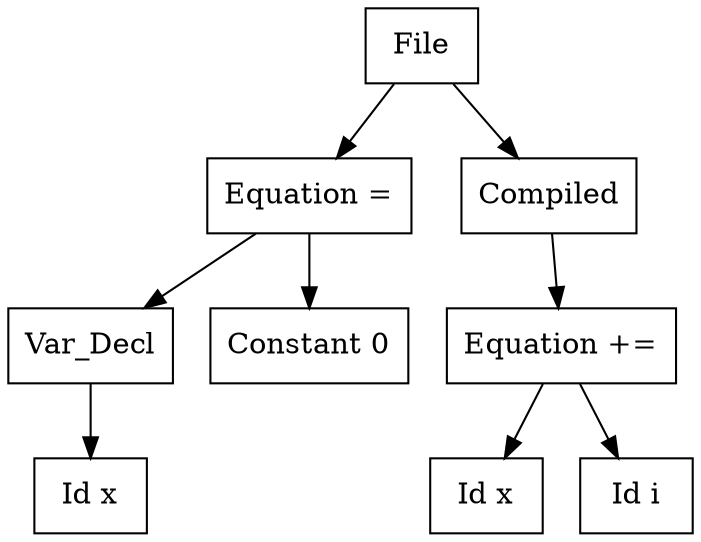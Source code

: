 digraph G {
node [shape=box];

  File -> Eq1                      -> Var1                     -> Id1;
          Eq1                      -> Const1;
  File -> Compiled                 -> Eq3                      -> Id5;
                                      Eq3                      -> Id6;
  Eq1 [label="Equation ="];
  Var1 [label="Var_Decl"];
  Id1 [label="Id x"];
  Const1 [label="Constant 0"];
  Eq3 [label="Equation +="];
  Id5 [label="Id x"];
  Id6 [label="Id i"];
}
